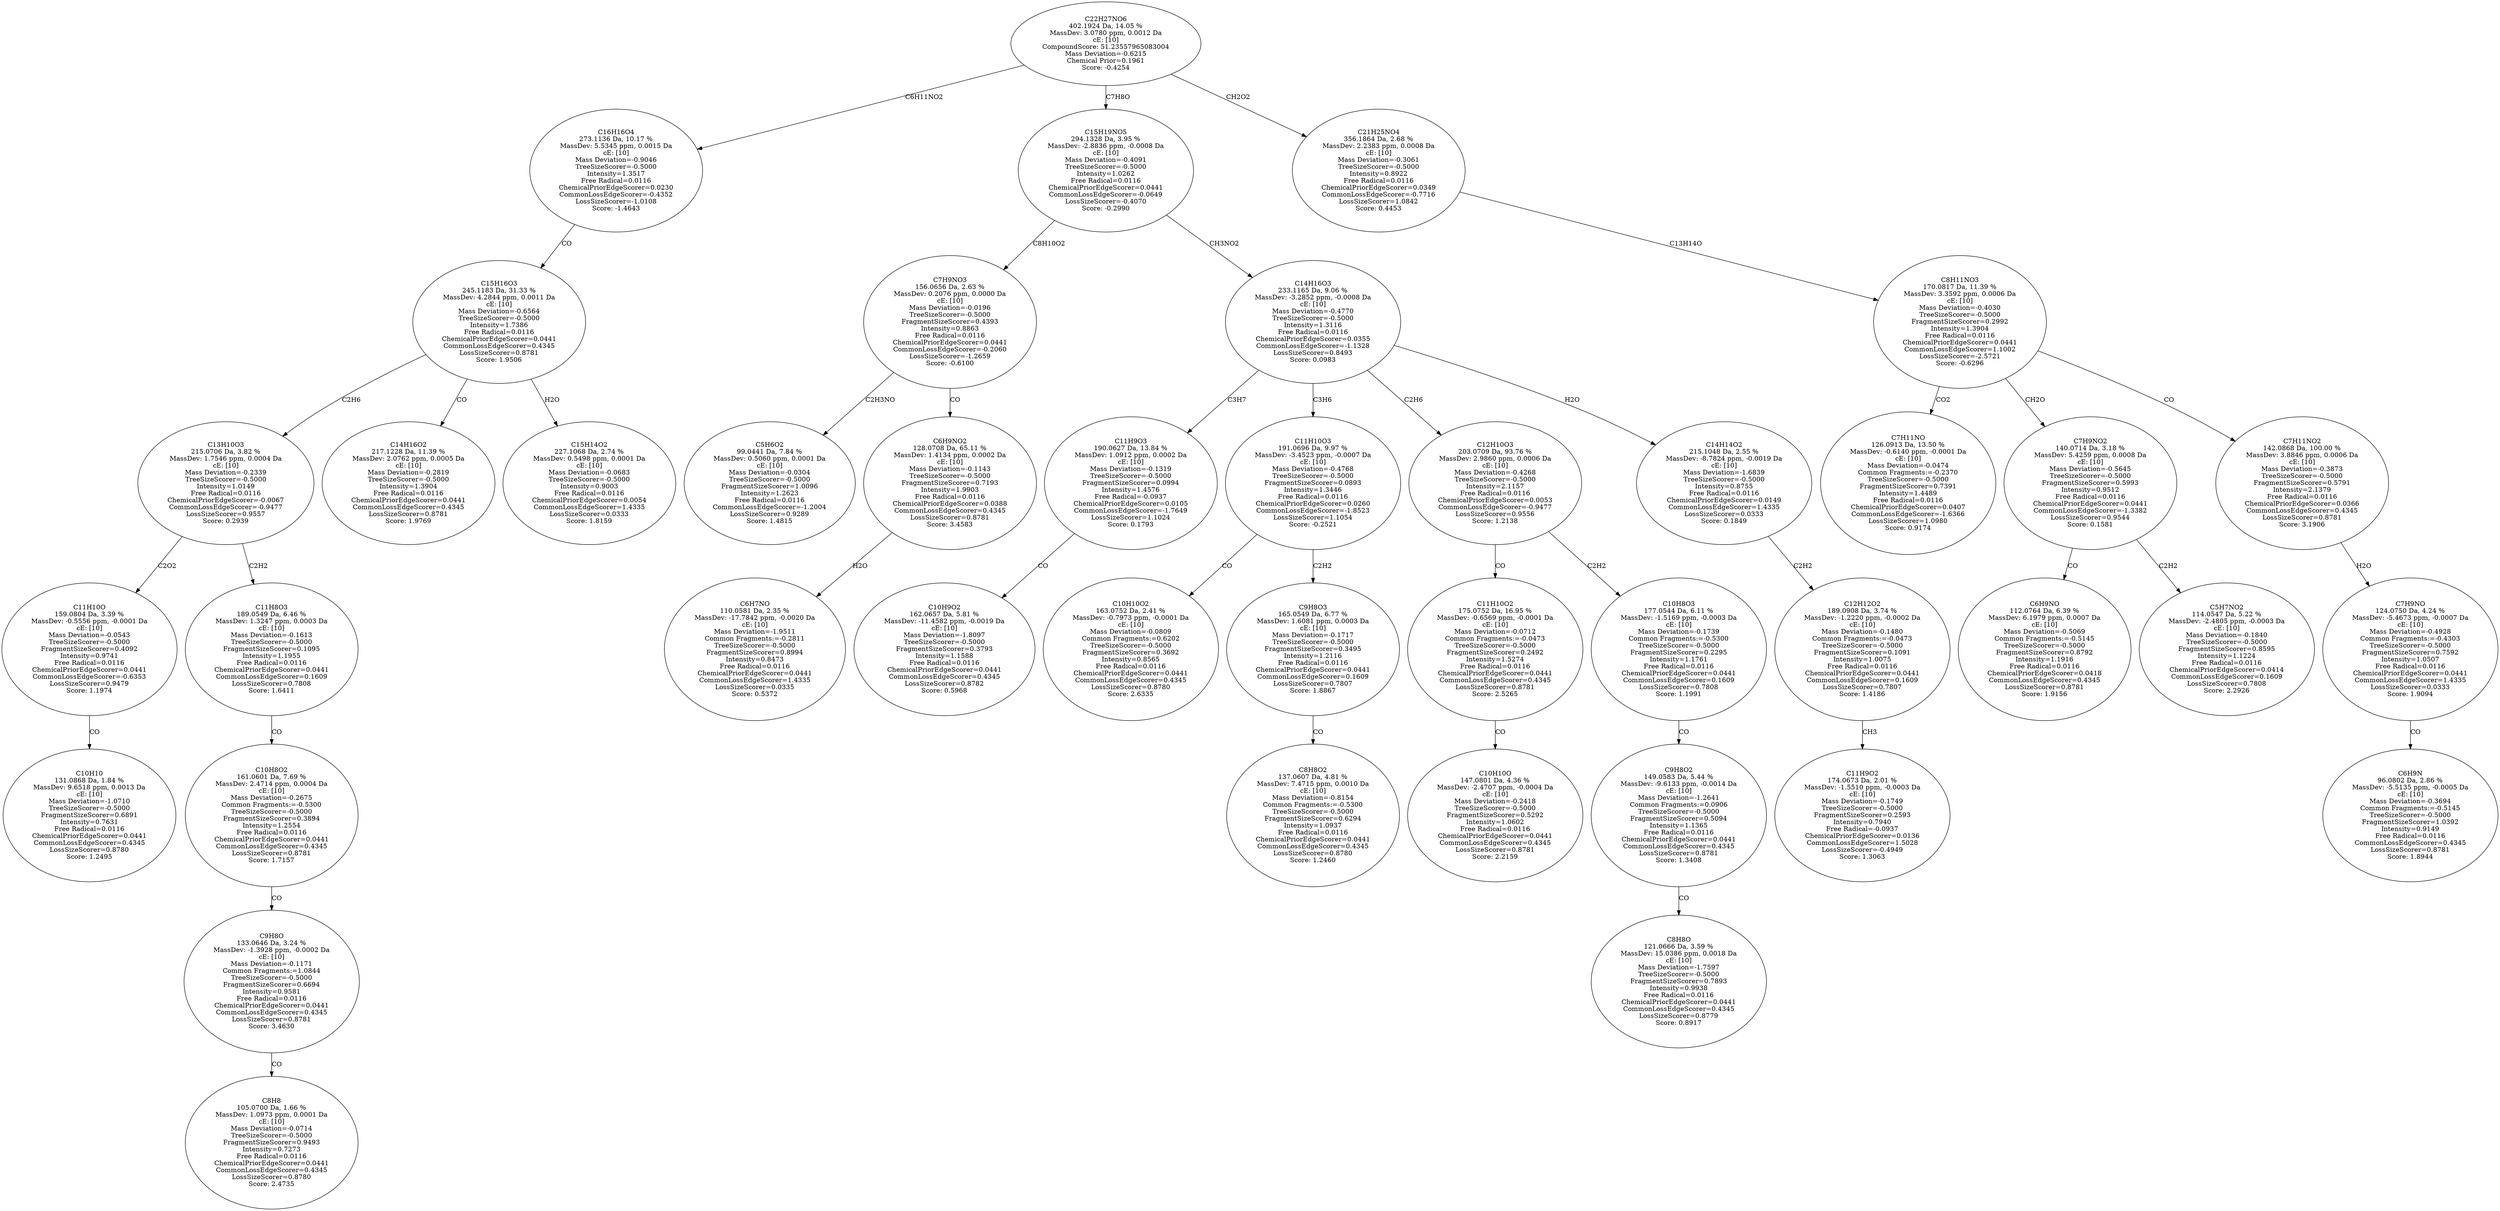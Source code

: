 strict digraph {
v1 [label="C10H10\n131.0868 Da, 1.84 %\nMassDev: 9.6518 ppm, 0.0013 Da\ncE: [10]\nMass Deviation=-1.0710\nTreeSizeScorer=-0.5000\nFragmentSizeScorer=0.6891\nIntensity=0.7631\nFree Radical=0.0116\nChemicalPriorEdgeScorer=0.0441\nCommonLossEdgeScorer=0.4345\nLossSizeScorer=0.8780\nScore: 1.2495"];
v2 [label="C11H10O\n159.0804 Da, 3.39 %\nMassDev: -0.5556 ppm, -0.0001 Da\ncE: [10]\nMass Deviation=-0.0543\nTreeSizeScorer=-0.5000\nFragmentSizeScorer=0.4092\nIntensity=0.9741\nFree Radical=0.0116\nChemicalPriorEdgeScorer=0.0441\nCommonLossEdgeScorer=-0.6353\nLossSizeScorer=0.9479\nScore: 1.1974"];
v3 [label="C8H8\n105.0700 Da, 1.66 %\nMassDev: 1.0973 ppm, 0.0001 Da\ncE: [10]\nMass Deviation=-0.0714\nTreeSizeScorer=-0.5000\nFragmentSizeScorer=0.9493\nIntensity=0.7273\nFree Radical=0.0116\nChemicalPriorEdgeScorer=0.0441\nCommonLossEdgeScorer=0.4345\nLossSizeScorer=0.8780\nScore: 2.4735"];
v4 [label="C9H8O\n133.0646 Da, 3.24 %\nMassDev: -1.3928 ppm, -0.0002 Da\ncE: [10]\nMass Deviation=-0.1171\nCommon Fragments:=1.0844\nTreeSizeScorer=-0.5000\nFragmentSizeScorer=0.6694\nIntensity=0.9581\nFree Radical=0.0116\nChemicalPriorEdgeScorer=0.0441\nCommonLossEdgeScorer=0.4345\nLossSizeScorer=0.8781\nScore: 3.4630"];
v5 [label="C10H8O2\n161.0601 Da, 7.69 %\nMassDev: 2.4714 ppm, 0.0004 Da\ncE: [10]\nMass Deviation=-0.2675\nCommon Fragments:=-0.5300\nTreeSizeScorer=-0.5000\nFragmentSizeScorer=0.3894\nIntensity=1.2554\nFree Radical=0.0116\nChemicalPriorEdgeScorer=0.0441\nCommonLossEdgeScorer=0.4345\nLossSizeScorer=0.8781\nScore: 1.7157"];
v6 [label="C11H8O3\n189.0549 Da, 6.46 %\nMassDev: 1.3247 ppm, 0.0003 Da\ncE: [10]\nMass Deviation=-0.1613\nTreeSizeScorer=-0.5000\nFragmentSizeScorer=0.1095\nIntensity=1.1955\nFree Radical=0.0116\nChemicalPriorEdgeScorer=0.0441\nCommonLossEdgeScorer=0.1609\nLossSizeScorer=0.7808\nScore: 1.6411"];
v7 [label="C13H10O3\n215.0706 Da, 3.82 %\nMassDev: 1.7546 ppm, 0.0004 Da\ncE: [10]\nMass Deviation=-0.2339\nTreeSizeScorer=-0.5000\nIntensity=1.0149\nFree Radical=0.0116\nChemicalPriorEdgeScorer=-0.0067\nCommonLossEdgeScorer=-0.9477\nLossSizeScorer=0.9557\nScore: 0.2939"];
v8 [label="C14H16O2\n217.1228 Da, 11.39 %\nMassDev: 2.0762 ppm, 0.0005 Da\ncE: [10]\nMass Deviation=-0.2819\nTreeSizeScorer=-0.5000\nIntensity=1.3904\nFree Radical=0.0116\nChemicalPriorEdgeScorer=0.0441\nCommonLossEdgeScorer=0.4345\nLossSizeScorer=0.8781\nScore: 1.9769"];
v9 [label="C15H14O2\n227.1068 Da, 2.74 %\nMassDev: 0.5498 ppm, 0.0001 Da\ncE: [10]\nMass Deviation=-0.0683\nTreeSizeScorer=-0.5000\nIntensity=0.9003\nFree Radical=0.0116\nChemicalPriorEdgeScorer=0.0054\nCommonLossEdgeScorer=1.4335\nLossSizeScorer=0.0333\nScore: 1.8159"];
v10 [label="C15H16O3\n245.1183 Da, 31.33 %\nMassDev: 4.2844 ppm, 0.0011 Da\ncE: [10]\nMass Deviation=-0.6564\nTreeSizeScorer=-0.5000\nIntensity=1.7386\nFree Radical=0.0116\nChemicalPriorEdgeScorer=0.0441\nCommonLossEdgeScorer=0.4345\nLossSizeScorer=0.8781\nScore: 1.9506"];
v11 [label="C16H16O4\n273.1136 Da, 10.17 %\nMassDev: 5.5345 ppm, 0.0015 Da\ncE: [10]\nMass Deviation=-0.9046\nTreeSizeScorer=-0.5000\nIntensity=1.3517\nFree Radical=0.0116\nChemicalPriorEdgeScorer=0.0230\nCommonLossEdgeScorer=-0.4352\nLossSizeScorer=-1.0108\nScore: -1.4643"];
v12 [label="C5H6O2\n99.0441 Da, 7.84 %\nMassDev: 0.5060 ppm, 0.0001 Da\ncE: [10]\nMass Deviation=-0.0304\nTreeSizeScorer=-0.5000\nFragmentSizeScorer=1.0096\nIntensity=1.2623\nFree Radical=0.0116\nCommonLossEdgeScorer=-1.2004\nLossSizeScorer=0.9289\nScore: 1.4815"];
v13 [label="C6H7NO\n110.0581 Da, 2.35 %\nMassDev: -17.7842 ppm, -0.0020 Da\ncE: [10]\nMass Deviation=-1.9511\nCommon Fragments:=-0.2811\nTreeSizeScorer=-0.5000\nFragmentSizeScorer=0.8994\nIntensity=0.8473\nFree Radical=0.0116\nChemicalPriorEdgeScorer=0.0441\nCommonLossEdgeScorer=1.4335\nLossSizeScorer=0.0335\nScore: 0.5372"];
v14 [label="C6H9NO2\n128.0708 Da, 65.11 %\nMassDev: 1.4134 ppm, 0.0002 Da\ncE: [10]\nMass Deviation=-0.1143\nTreeSizeScorer=-0.5000\nFragmentSizeScorer=0.7193\nIntensity=1.9903\nFree Radical=0.0116\nChemicalPriorEdgeScorer=0.0388\nCommonLossEdgeScorer=0.4345\nLossSizeScorer=0.8781\nScore: 3.4583"];
v15 [label="C7H9NO3\n156.0656 Da, 2.63 %\nMassDev: 0.2076 ppm, 0.0000 Da\ncE: [10]\nMass Deviation=-0.0196\nTreeSizeScorer=-0.5000\nFragmentSizeScorer=0.4393\nIntensity=0.8863\nFree Radical=0.0116\nChemicalPriorEdgeScorer=0.0441\nCommonLossEdgeScorer=-0.2060\nLossSizeScorer=-1.2659\nScore: -0.6100"];
v16 [label="C10H9O2\n162.0657 Da, 5.81 %\nMassDev: -11.4582 ppm, -0.0019 Da\ncE: [10]\nMass Deviation=-1.8097\nTreeSizeScorer=-0.5000\nFragmentSizeScorer=0.3793\nIntensity=1.1588\nFree Radical=0.0116\nChemicalPriorEdgeScorer=0.0441\nCommonLossEdgeScorer=0.4345\nLossSizeScorer=0.8782\nScore: 0.5968"];
v17 [label="C11H9O3\n190.0627 Da, 13.84 %\nMassDev: 1.0912 ppm, 0.0002 Da\ncE: [10]\nMass Deviation=-0.1319\nTreeSizeScorer=-0.5000\nFragmentSizeScorer=0.0994\nIntensity=1.4576\nFree Radical=-0.0937\nChemicalPriorEdgeScorer=0.0105\nCommonLossEdgeScorer=-1.7649\nLossSizeScorer=1.1024\nScore: 0.1793"];
v18 [label="C10H10O2\n163.0752 Da, 2.41 %\nMassDev: -0.7973 ppm, -0.0001 Da\ncE: [10]\nMass Deviation=-0.0809\nCommon Fragments:=0.6202\nTreeSizeScorer=-0.5000\nFragmentSizeScorer=0.3692\nIntensity=0.8565\nFree Radical=0.0116\nChemicalPriorEdgeScorer=0.0441\nCommonLossEdgeScorer=0.4345\nLossSizeScorer=0.8780\nScore: 2.6335"];
v19 [label="C8H8O2\n137.0607 Da, 4.81 %\nMassDev: 7.4715 ppm, 0.0010 Da\ncE: [10]\nMass Deviation=-0.8154\nCommon Fragments:=-0.5300\nTreeSizeScorer=-0.5000\nFragmentSizeScorer=0.6294\nIntensity=1.0937\nFree Radical=0.0116\nChemicalPriorEdgeScorer=0.0441\nCommonLossEdgeScorer=0.4345\nLossSizeScorer=0.8780\nScore: 1.2460"];
v20 [label="C9H8O3\n165.0549 Da, 6.77 %\nMassDev: 1.6081 ppm, 0.0003 Da\ncE: [10]\nMass Deviation=-0.1717\nTreeSizeScorer=-0.5000\nFragmentSizeScorer=0.3495\nIntensity=1.2116\nFree Radical=0.0116\nChemicalPriorEdgeScorer=0.0441\nCommonLossEdgeScorer=0.1609\nLossSizeScorer=0.7807\nScore: 1.8867"];
v21 [label="C11H10O3\n191.0696 Da, 9.97 %\nMassDev: -3.4523 ppm, -0.0007 Da\ncE: [10]\nMass Deviation=-0.4768\nTreeSizeScorer=-0.5000\nFragmentSizeScorer=0.0893\nIntensity=1.3446\nFree Radical=0.0116\nChemicalPriorEdgeScorer=0.0260\nCommonLossEdgeScorer=-1.8523\nLossSizeScorer=1.1054\nScore: -0.2521"];
v22 [label="C10H10O\n147.0801 Da, 4.36 %\nMassDev: -2.4707 ppm, -0.0004 Da\ncE: [10]\nMass Deviation=-0.2418\nTreeSizeScorer=-0.5000\nFragmentSizeScorer=0.5292\nIntensity=1.0602\nFree Radical=0.0116\nChemicalPriorEdgeScorer=0.0441\nCommonLossEdgeScorer=0.4345\nLossSizeScorer=0.8781\nScore: 2.2159"];
v23 [label="C11H10O2\n175.0752 Da, 16.95 %\nMassDev: -0.6569 ppm, -0.0001 Da\ncE: [10]\nMass Deviation=-0.0712\nCommon Fragments:=-0.0473\nTreeSizeScorer=-0.5000\nFragmentSizeScorer=0.2492\nIntensity=1.5274\nFree Radical=0.0116\nChemicalPriorEdgeScorer=0.0441\nCommonLossEdgeScorer=0.4345\nLossSizeScorer=0.8781\nScore: 2.5265"];
v24 [label="C8H8O\n121.0666 Da, 3.59 %\nMassDev: 15.0386 ppm, 0.0018 Da\ncE: [10]\nMass Deviation=-1.7597\nTreeSizeScorer=-0.5000\nFragmentSizeScorer=0.7893\nIntensity=0.9938\nFree Radical=0.0116\nChemicalPriorEdgeScorer=0.0441\nCommonLossEdgeScorer=0.4345\nLossSizeScorer=0.8779\nScore: 0.8917"];
v25 [label="C9H8O2\n149.0583 Da, 5.44 %\nMassDev: -9.6133 ppm, -0.0014 Da\ncE: [10]\nMass Deviation=-1.2641\nCommon Fragments:=0.0906\nTreeSizeScorer=-0.5000\nFragmentSizeScorer=0.5094\nIntensity=1.1365\nFree Radical=0.0116\nChemicalPriorEdgeScorer=0.0441\nCommonLossEdgeScorer=0.4345\nLossSizeScorer=0.8781\nScore: 1.3408"];
v26 [label="C10H8O3\n177.0544 Da, 6.11 %\nMassDev: -1.5169 ppm, -0.0003 Da\ncE: [10]\nMass Deviation=-0.1739\nCommon Fragments:=-0.5300\nTreeSizeScorer=-0.5000\nFragmentSizeScorer=0.2295\nIntensity=1.1761\nFree Radical=0.0116\nChemicalPriorEdgeScorer=0.0441\nCommonLossEdgeScorer=0.1609\nLossSizeScorer=0.7808\nScore: 1.1991"];
v27 [label="C12H10O3\n203.0709 Da, 93.76 %\nMassDev: 2.9860 ppm, 0.0006 Da\ncE: [10]\nMass Deviation=-0.4268\nTreeSizeScorer=-0.5000\nIntensity=2.1157\nFree Radical=0.0116\nChemicalPriorEdgeScorer=0.0053\nCommonLossEdgeScorer=-0.9477\nLossSizeScorer=0.9556\nScore: 1.2138"];
v28 [label="C11H9O2\n174.0673 Da, 2.01 %\nMassDev: -1.5510 ppm, -0.0003 Da\ncE: [10]\nMass Deviation=-0.1749\nTreeSizeScorer=-0.5000\nFragmentSizeScorer=0.2593\nIntensity=0.7940\nFree Radical=-0.0937\nChemicalPriorEdgeScorer=0.0136\nCommonLossEdgeScorer=1.5028\nLossSizeScorer=-0.4949\nScore: 1.3063"];
v29 [label="C12H12O2\n189.0908 Da, 3.74 %\nMassDev: -1.2220 ppm, -0.0002 Da\ncE: [10]\nMass Deviation=-0.1480\nCommon Fragments:=-0.0473\nTreeSizeScorer=-0.5000\nFragmentSizeScorer=0.1091\nIntensity=1.0075\nFree Radical=0.0116\nChemicalPriorEdgeScorer=0.0441\nCommonLossEdgeScorer=0.1609\nLossSizeScorer=0.7807\nScore: 1.4186"];
v30 [label="C14H14O2\n215.1048 Da, 2.55 %\nMassDev: -8.7824 ppm, -0.0019 Da\ncE: [10]\nMass Deviation=-1.6839\nTreeSizeScorer=-0.5000\nIntensity=0.8755\nFree Radical=0.0116\nChemicalPriorEdgeScorer=0.0149\nCommonLossEdgeScorer=1.4335\nLossSizeScorer=0.0333\nScore: 0.1849"];
v31 [label="C14H16O3\n233.1165 Da, 9.06 %\nMassDev: -3.2852 ppm, -0.0008 Da\ncE: [10]\nMass Deviation=-0.4770\nTreeSizeScorer=-0.5000\nIntensity=1.3116\nFree Radical=0.0116\nChemicalPriorEdgeScorer=0.0355\nCommonLossEdgeScorer=-1.1328\nLossSizeScorer=0.8493\nScore: 0.0983"];
v32 [label="C15H19NO5\n294.1328 Da, 3.95 %\nMassDev: -2.8836 ppm, -0.0008 Da\ncE: [10]\nMass Deviation=-0.4091\nTreeSizeScorer=-0.5000\nIntensity=1.0262\nFree Radical=0.0116\nChemicalPriorEdgeScorer=0.0441\nCommonLossEdgeScorer=-0.0649\nLossSizeScorer=-0.4070\nScore: -0.2990"];
v33 [label="C7H11NO\n126.0913 Da, 13.50 %\nMassDev: -0.6140 ppm, -0.0001 Da\ncE: [10]\nMass Deviation=-0.0474\nCommon Fragments:=-0.2370\nTreeSizeScorer=-0.5000\nFragmentSizeScorer=0.7391\nIntensity=1.4489\nFree Radical=0.0116\nChemicalPriorEdgeScorer=0.0407\nCommonLossEdgeScorer=-1.6366\nLossSizeScorer=1.0980\nScore: 0.9174"];
v34 [label="C6H9NO\n112.0764 Da, 6.39 %\nMassDev: 6.1979 ppm, 0.0007 Da\ncE: [10]\nMass Deviation=-0.5069\nCommon Fragments:=-0.5145\nTreeSizeScorer=-0.5000\nFragmentSizeScorer=0.8792\nIntensity=1.1916\nFree Radical=0.0116\nChemicalPriorEdgeScorer=0.0418\nCommonLossEdgeScorer=0.4345\nLossSizeScorer=0.8781\nScore: 1.9156"];
v35 [label="C5H7NO2\n114.0547 Da, 5.22 %\nMassDev: -2.4805 ppm, -0.0003 Da\ncE: [10]\nMass Deviation=-0.1840\nTreeSizeScorer=-0.5000\nFragmentSizeScorer=0.8595\nIntensity=1.1224\nFree Radical=0.0116\nChemicalPriorEdgeScorer=0.0414\nCommonLossEdgeScorer=0.1609\nLossSizeScorer=0.7808\nScore: 2.2926"];
v36 [label="C7H9NO2\n140.0714 Da, 3.18 %\nMassDev: 5.4259 ppm, 0.0008 Da\ncE: [10]\nMass Deviation=-0.5645\nTreeSizeScorer=-0.5000\nFragmentSizeScorer=0.5993\nIntensity=0.9512\nFree Radical=0.0116\nChemicalPriorEdgeScorer=0.0441\nCommonLossEdgeScorer=-1.3382\nLossSizeScorer=0.9544\nScore: 0.1581"];
v37 [label="C6H9N\n96.0802 Da, 2.86 %\nMassDev: -5.5135 ppm, -0.0005 Da\ncE: [10]\nMass Deviation=-0.3694\nCommon Fragments:=-0.5145\nTreeSizeScorer=-0.5000\nFragmentSizeScorer=1.0392\nIntensity=0.9149\nFree Radical=0.0116\nCommonLossEdgeScorer=0.4345\nLossSizeScorer=0.8781\nScore: 1.8944"];
v38 [label="C7H9NO\n124.0750 Da, 4.24 %\nMassDev: -5.4673 ppm, -0.0007 Da\ncE: [10]\nMass Deviation=-0.4928\nCommon Fragments:=-0.4303\nTreeSizeScorer=-0.5000\nFragmentSizeScorer=0.7592\nIntensity=1.0507\nFree Radical=0.0116\nChemicalPriorEdgeScorer=0.0441\nCommonLossEdgeScorer=1.4335\nLossSizeScorer=0.0333\nScore: 1.9094"];
v39 [label="C7H11NO2\n142.0868 Da, 100.00 %\nMassDev: 3.8846 ppm, 0.0006 Da\ncE: [10]\nMass Deviation=-0.3873\nTreeSizeScorer=-0.5000\nFragmentSizeScorer=0.5791\nIntensity=2.1379\nFree Radical=0.0116\nChemicalPriorEdgeScorer=0.0366\nCommonLossEdgeScorer=0.4345\nLossSizeScorer=0.8781\nScore: 3.1906"];
v40 [label="C8H11NO3\n170.0817 Da, 11.39 %\nMassDev: 3.3592 ppm, 0.0006 Da\ncE: [10]\nMass Deviation=-0.4030\nTreeSizeScorer=-0.5000\nFragmentSizeScorer=0.2992\nIntensity=1.3904\nFree Radical=0.0116\nChemicalPriorEdgeScorer=0.0441\nCommonLossEdgeScorer=1.1002\nLossSizeScorer=-2.5721\nScore: -0.6296"];
v41 [label="C21H25NO4\n356.1864 Da, 2.68 %\nMassDev: 2.2383 ppm, 0.0008 Da\ncE: [10]\nMass Deviation=-0.3061\nTreeSizeScorer=-0.5000\nIntensity=0.8922\nFree Radical=0.0116\nChemicalPriorEdgeScorer=0.0349\nCommonLossEdgeScorer=-0.7716\nLossSizeScorer=1.0842\nScore: 0.4453"];
v42 [label="C22H27NO6\n402.1924 Da, 14.05 %\nMassDev: 3.0780 ppm, 0.0012 Da\ncE: [10]\nCompoundScore: 51.23557965083004\nMass Deviation=-0.6215\nChemical Prior=0.1961\nScore: -0.4254"];
v2 -> v1 [label="CO"];
v7 -> v2 [label="C2O2"];
v4 -> v3 [label="CO"];
v5 -> v4 [label="CO"];
v6 -> v5 [label="CO"];
v7 -> v6 [label="C2H2"];
v10 -> v7 [label="C2H6"];
v10 -> v8 [label="CO"];
v10 -> v9 [label="H2O"];
v11 -> v10 [label="CO"];
v42 -> v11 [label="C6H11NO2"];
v15 -> v12 [label="C2H3NO"];
v14 -> v13 [label="H2O"];
v15 -> v14 [label="CO"];
v32 -> v15 [label="C8H10O2"];
v17 -> v16 [label="CO"];
v31 -> v17 [label="C3H7"];
v21 -> v18 [label="CO"];
v20 -> v19 [label="CO"];
v21 -> v20 [label="C2H2"];
v31 -> v21 [label="C3H6"];
v23 -> v22 [label="CO"];
v27 -> v23 [label="CO"];
v25 -> v24 [label="CO"];
v26 -> v25 [label="CO"];
v27 -> v26 [label="C2H2"];
v31 -> v27 [label="C2H6"];
v29 -> v28 [label="CH3"];
v30 -> v29 [label="C2H2"];
v31 -> v30 [label="H2O"];
v32 -> v31 [label="CH3NO2"];
v42 -> v32 [label="C7H8O"];
v40 -> v33 [label="CO2"];
v36 -> v34 [label="CO"];
v36 -> v35 [label="C2H2"];
v40 -> v36 [label="CH2O"];
v38 -> v37 [label="CO"];
v39 -> v38 [label="H2O"];
v40 -> v39 [label="CO"];
v41 -> v40 [label="C13H14O"];
v42 -> v41 [label="CH2O2"];
}